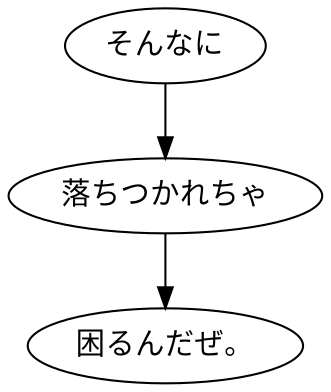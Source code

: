 digraph graph5871 {
	node0 [label="そんなに"];
	node1 [label="落ちつかれちゃ"];
	node2 [label="困るんだぜ。"];
	node0 -> node1;
	node1 -> node2;
}
